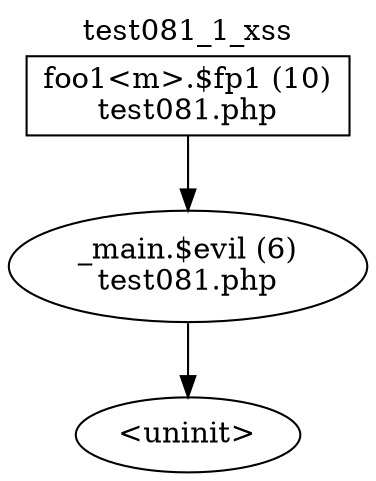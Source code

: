 digraph cfg {
  label="test081_1_xss";
  labelloc=t;
  n1 [shape=box, label="foo1<m>.$fp1 (10)\ntest081.php"];
  n2 [shape=ellipse, label="_main.$evil (6)\ntest081.php"];
  n3 [shape=ellipse, label="<uninit>"];
  n1 -> n2;
  n2 -> n3;
}
